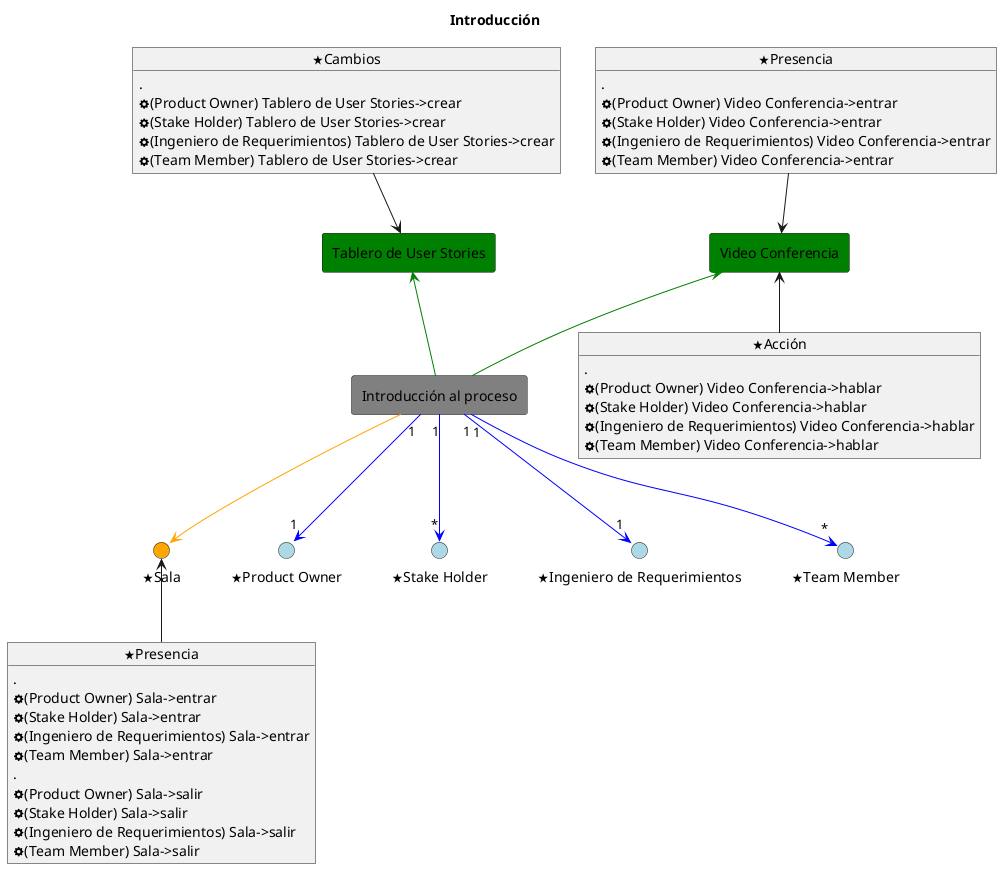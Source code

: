 @startuml
title Introducción
allowmixing

() "<&star>Product Owner" as owner #LightBlue
() "<&star>Stake Holder" as sh #LightBlue
() "<&star>Ingeniero de Requerimientos" as rem #LightBlue
() "<&star>Team Member" as tm #LightBlue
() "<&star>Sala" as room #Orange
rectangle "Video Conferencia" as video #Green
rectangle "Introducción al proceso" as introduction #Gray
rectangle "Tablero de User Stories" as user_stories #Green

introduction "1" -d[#Blue]-> "1" owner
introduction "1" -d[#Blue]-> "*" sh
introduction "1" -d[#Blue]-> "1" rem
introduction "1" -d[#Blue]-> "*" tm
introduction -u[#Green]-> video
introduction -u[#Green]-> user_stories
introduction -d[#Orange]-> room


object "<&star>Presencia" as Presencia {
    .
    <&cog>(Product Owner) Video Conferencia->entrar
    <&cog>(Stake Holder) Video Conferencia->entrar
    <&cog>(Ingeniero de Requerimientos) Video Conferencia->entrar
    <&cog>(Team Member) Video Conferencia->entrar    

}


Presencia --> video


object "<&star>Presencia" as Presencia2 {
    .
    <&cog>(Product Owner) Sala->entrar
    <&cog>(Stake Holder) Sala->entrar
    <&cog>(Ingeniero de Requerimientos) Sala->entrar
    <&cog>(Team Member) Sala->entrar
    .
    <&cog>(Product Owner) Sala->salir
    <&cog>(Stake Holder) Sala->salir
    <&cog>(Ingeniero de Requerimientos) Sala->salir
    <&cog>(Team Member) Sala->salir
}

Presencia2 -u-> room


object "<&star>Acción" as Acción {
    .
    <&cog>(Product Owner) Video Conferencia->hablar
    <&cog>(Stake Holder) Video Conferencia->hablar
    <&cog>(Ingeniero de Requerimientos) Video Conferencia->hablar
    <&cog>(Team Member) Video Conferencia->hablar    
}

Acción -u-> video


object "<&star>Cambios" as Cambios {
    .
    <&cog>(Product Owner) Tablero de User Stories->crear
    <&cog>(Stake Holder) Tablero de User Stories->crear
    <&cog>(Ingeniero de Requerimientos) Tablero de User Stories->crear
    <&cog>(Team Member) Tablero de User Stories->crear
}

Cambios -d-> user_stories

@enduml

/'
    El diagrama de transición de estados dentro de la actividad
    recursos: 
        https://www.mountaingoatsoftware.com/agile/scrum/scrum-tools/product-backlog#:~:text=The%20agile%20product%20backlog%20in,functionality%20desired%20in%20the%20product.&text=The%20Scrum%20product%20backlog%20is,the%20product%20and%20its%20customers.


    consultas:
        si o si todos los estados a choices? o puede haber transferencia a estados directamente sin pasar por choice?
        todos los roles deben estar indicados en cada estado? o puede haber "subroles" ej Ingeniero de Requerimineto --> Team Member


'/
@startuml
title protocolo de definición de producto

state "Presentación/Introducción" as presentation
presentation: Available Operations:
presentation: ==================================================
presentation: (Product Owner) Video->hablar
presentation: (Stake Holder) Video->hablar
presentation: (Team Member) Video->hablar
presentation: (Ingeniero de Requerimientos) Video->hablar
presentation: 
presentation: Transition Operations:
presentation: ==================================================
presentation: (Ingeniero de Requerimientos) Tablero de User Stories->crear


[*] --> presentation
presentation --> [*]

@enduml


